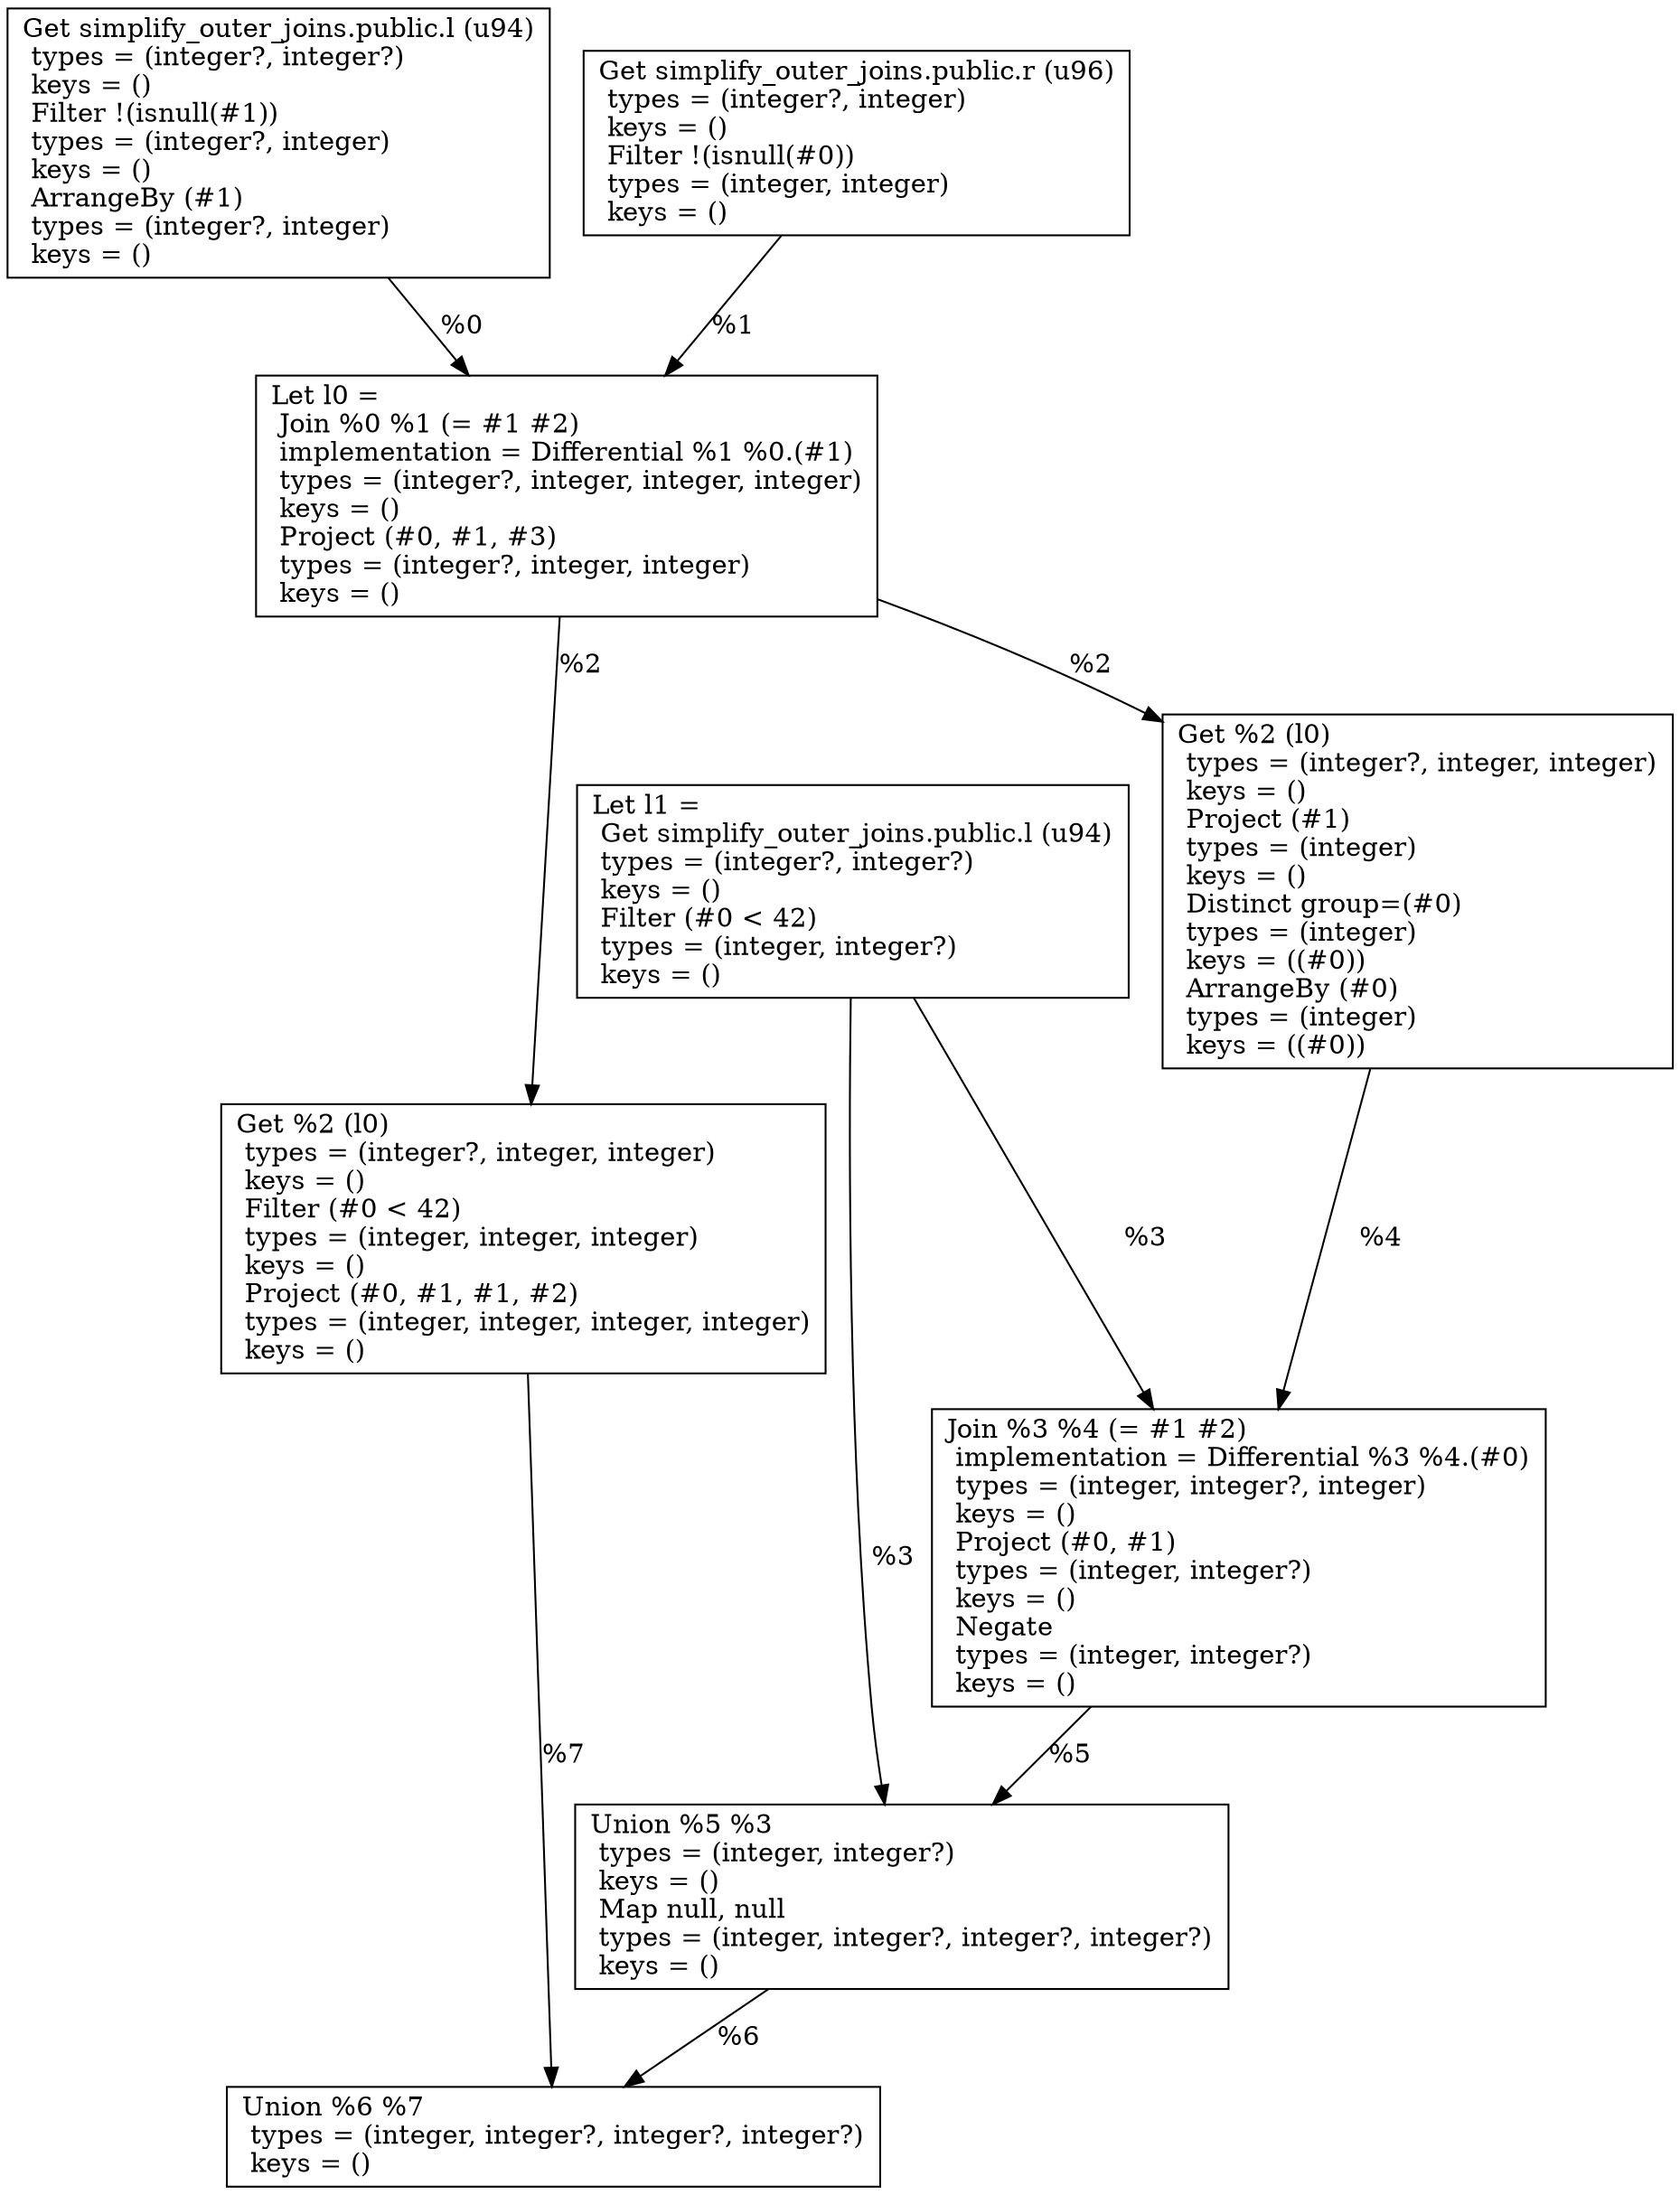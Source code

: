 digraph G {
    node0 [shape = record, label=" Get simplify_outer_joins.public.l (u94)\l  types = (integer?, integer?)\l  keys = ()\l Filter !(isnull(#1))\l  types = (integer?, integer)\l  keys = ()\l ArrangeBy (#1)\l  types = (integer?, integer)\l  keys = ()\l"]
    node1 [shape = record, label=" Get simplify_outer_joins.public.r (u96)\l  types = (integer?, integer)\l  keys = ()\l Filter !(isnull(#0))\l  types = (integer, integer)\l  keys = ()\l"]
    node2 [shape = record, label="Let l0 =\l Join %0 %1 (= #1 #2)\l  implementation = Differential %1 %0.(#1)\l  types = (integer?, integer, integer, integer)\l  keys = ()\l Project (#0, #1, #3)\l  types = (integer?, integer, integer)\l  keys = ()\l"]
    node3 [shape = record, label="Let l1 =\l Get simplify_outer_joins.public.l (u94)\l  types = (integer?, integer?)\l  keys = ()\l Filter (#0 \< 42)\l  types = (integer, integer?)\l  keys = ()\l"]
    node4 [shape = record, label=" Get %2 (l0)\l  types = (integer?, integer, integer)\l  keys = ()\l Project (#1)\l  types = (integer)\l  keys = ()\l Distinct group=(#0)\l  types = (integer)\l  keys = ((#0))\l ArrangeBy (#0)\l  types = (integer)\l  keys = ((#0))\l"]
    node5 [shape = record, label=" Join %3 %4 (= #1 #2)\l  implementation = Differential %3 %4.(#0)\l  types = (integer, integer?, integer)\l  keys = ()\l Project (#0, #1)\l  types = (integer, integer?)\l  keys = ()\l Negate\l  types = (integer, integer?)\l  keys = ()\l"]
    node6 [shape = record, label=" Union %5 %3\l  types = (integer, integer?)\l  keys = ()\l Map null, null\l  types = (integer, integer?, integer?, integer?)\l  keys = ()\l"]
    node7 [shape = record, label=" Get %2 (l0)\l  types = (integer?, integer, integer)\l  keys = ()\l Filter (#0 \< 42)\l  types = (integer, integer, integer)\l  keys = ()\l Project (#0, #1, #1, #2)\l  types = (integer, integer, integer, integer)\l  keys = ()\l"]
    node8 [shape = record, label=" Union %6 %7\l  types = (integer, integer?, integer?, integer?)\l  keys = ()\l"]
    node3 -> node5 [label = "%3\l"]
    node2 -> node4 [label = "%2\l"]
    node1 -> node2 [label = "%1\l"]
    node7 -> node8 [label = "%7\l"]
    node5 -> node6 [label = "%5\l"]
    node6 -> node8 [label = "%6\l"]
    node4 -> node5 [label = "%4\l"]
    node3 -> node6 [label = "%3\l"]
    node2 -> node7 [label = "%2\l"]
    node0 -> node2 [label = "%0\l"]
}
